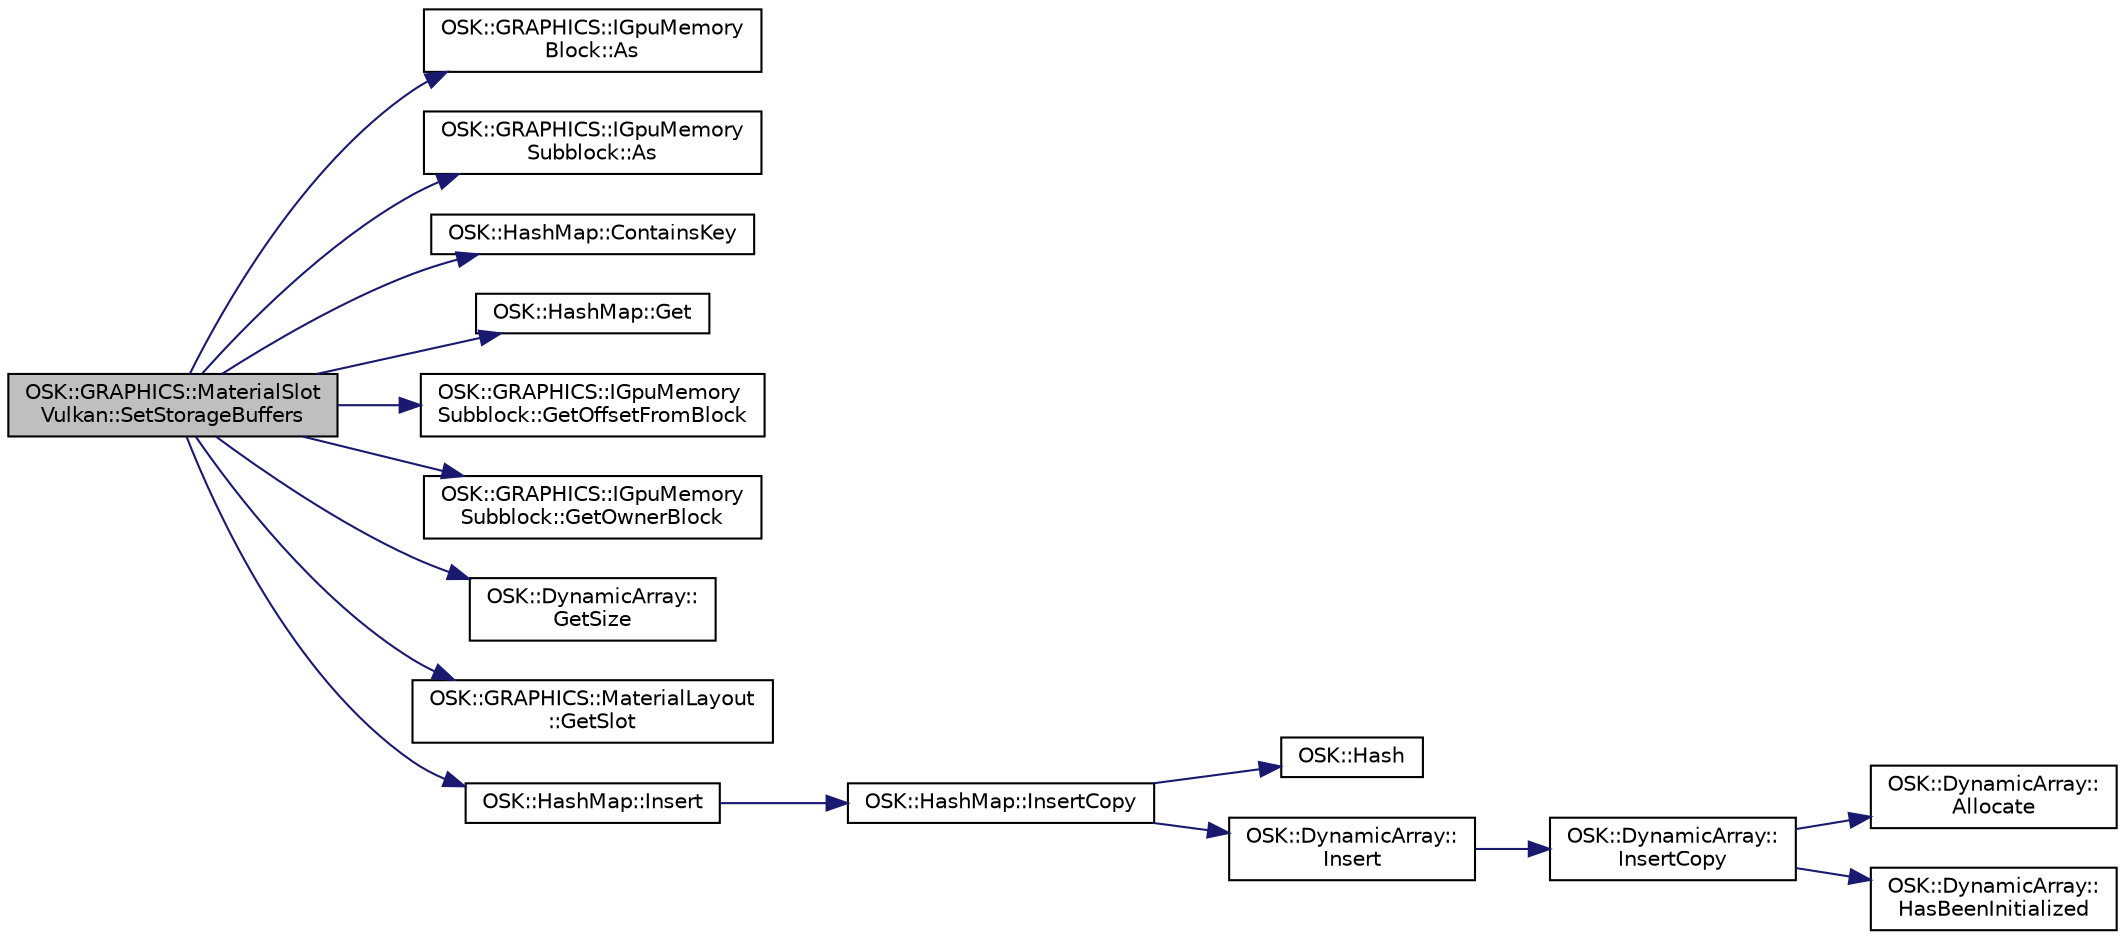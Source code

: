 digraph "OSK::GRAPHICS::MaterialSlotVulkan::SetStorageBuffers"
{
 // LATEX_PDF_SIZE
  edge [fontname="Helvetica",fontsize="10",labelfontname="Helvetica",labelfontsize="10"];
  node [fontname="Helvetica",fontsize="10",shape=record];
  rankdir="LR";
  Node1 [label="OSK::GRAPHICS::MaterialSlot\lVulkan::SetStorageBuffers",height=0.2,width=0.4,color="black", fillcolor="grey75", style="filled", fontcolor="black",tooltip="Establece el buffer que será usado como storage buffer asignado al binding con el nombre dado...."];
  Node1 -> Node2 [color="midnightblue",fontsize="10",style="solid",fontname="Helvetica"];
  Node2 [label="OSK::GRAPHICS::IGpuMemory\lBlock::As",height=0.2,width=0.4,color="black", fillcolor="white", style="filled",URL="$class_o_s_k_1_1_g_r_a_p_h_i_c_s_1_1_i_gpu_memory_block.html#a91118fa3b6e9b9bc8964bd4a71ab6233",tooltip=" "];
  Node1 -> Node3 [color="midnightblue",fontsize="10",style="solid",fontname="Helvetica"];
  Node3 [label="OSK::GRAPHICS::IGpuMemory\lSubblock::As",height=0.2,width=0.4,color="black", fillcolor="white", style="filled",URL="$class_o_s_k_1_1_g_r_a_p_h_i_c_s_1_1_i_gpu_memory_subblock.html#a184a8433d5967eea3dd00fd988d3dff2",tooltip=" "];
  Node1 -> Node4 [color="midnightblue",fontsize="10",style="solid",fontname="Helvetica"];
  Node4 [label="OSK::HashMap::ContainsKey",height=0.2,width=0.4,color="black", fillcolor="white", style="filled",URL="$class_o_s_k_1_1_hash_map.html#a63c8ed49b0b6dcccd30aee2c74c8e1df",tooltip="Comprueba si existe una apreja con el valor llave dado."];
  Node1 -> Node5 [color="midnightblue",fontsize="10",style="solid",fontname="Helvetica"];
  Node5 [label="OSK::HashMap::Get",height=0.2,width=0.4,color="black", fillcolor="white", style="filled",URL="$class_o_s_k_1_1_hash_map.html#a93a98e2495dab16229085c7109a27b30",tooltip="Devuelve el valor enlazado del valor llave dado."];
  Node1 -> Node6 [color="midnightblue",fontsize="10",style="solid",fontname="Helvetica"];
  Node6 [label="OSK::GRAPHICS::IGpuMemory\lSubblock::GetOffsetFromBlock",height=0.2,width=0.4,color="black", fillcolor="white", style="filled",URL="$class_o_s_k_1_1_g_r_a_p_h_i_c_s_1_1_i_gpu_memory_subblock.html#aaa35c7cacfe1d64bebe648bd0f34791c",tooltip=" "];
  Node1 -> Node7 [color="midnightblue",fontsize="10",style="solid",fontname="Helvetica"];
  Node7 [label="OSK::GRAPHICS::IGpuMemory\lSubblock::GetOwnerBlock",height=0.2,width=0.4,color="black", fillcolor="white", style="filled",URL="$class_o_s_k_1_1_g_r_a_p_h_i_c_s_1_1_i_gpu_memory_subblock.html#aa93fb9b1213377fa3e4187569872671e",tooltip=" "];
  Node1 -> Node8 [color="midnightblue",fontsize="10",style="solid",fontname="Helvetica"];
  Node8 [label="OSK::DynamicArray::\lGetSize",height=0.2,width=0.4,color="black", fillcolor="white", style="filled",URL="$class_o_s_k_1_1_dynamic_array.html#a94d0cbf0543d0c976de674d31b15df90",tooltip="Devuelve el número de elementos almacenados."];
  Node1 -> Node9 [color="midnightblue",fontsize="10",style="solid",fontname="Helvetica"];
  Node9 [label="OSK::GRAPHICS::MaterialLayout\l::GetSlot",height=0.2,width=0.4,color="black", fillcolor="white", style="filled",URL="$class_o_s_k_1_1_g_r_a_p_h_i_c_s_1_1_material_layout.html#a7a1845df7f0113a0285adfbea469df90",tooltip="Obtiene el slot con el nombre dado, si existe."];
  Node1 -> Node10 [color="midnightblue",fontsize="10",style="solid",fontname="Helvetica"];
  Node10 [label="OSK::HashMap::Insert",height=0.2,width=0.4,color="black", fillcolor="white", style="filled",URL="$class_o_s_k_1_1_hash_map.html#a9840da146cc95d82bc7c505334db32a4",tooltip="Inserta una nueva pareja."];
  Node10 -> Node11 [color="midnightblue",fontsize="10",style="solid",fontname="Helvetica"];
  Node11 [label="OSK::HashMap::InsertCopy",height=0.2,width=0.4,color="black", fillcolor="white", style="filled",URL="$class_o_s_k_1_1_hash_map.html#af771fb92432ce33ada3fa200b99bb180",tooltip="Inserta una nueva pareja."];
  Node11 -> Node12 [color="midnightblue",fontsize="10",style="solid",fontname="Helvetica"];
  Node12 [label="OSK::Hash",height=0.2,width=0.4,color="black", fillcolor="white", style="filled",URL="$namespace_o_s_k.html#a04b5e685357657e277fd7bc30efd93ba",tooltip=" "];
  Node11 -> Node13 [color="midnightblue",fontsize="10",style="solid",fontname="Helvetica"];
  Node13 [label="OSK::DynamicArray::\lInsert",height=0.2,width=0.4,color="black", fillcolor="white", style="filled",URL="$class_o_s_k_1_1_dynamic_array.html#a2c1e7bd2efbadf8b163f67c26921ba53",tooltip="Inserta un elemento al final del array."];
  Node13 -> Node14 [color="midnightblue",fontsize="10",style="solid",fontname="Helvetica"];
  Node14 [label="OSK::DynamicArray::\lInsertCopy",height=0.2,width=0.4,color="black", fillcolor="white", style="filled",URL="$class_o_s_k_1_1_dynamic_array.html#a037c4e2c0414718e5fc3cc608167a261",tooltip="Inserta una copia del elemento al final del array."];
  Node14 -> Node15 [color="midnightblue",fontsize="10",style="solid",fontname="Helvetica"];
  Node15 [label="OSK::DynamicArray::\lAllocate",height=0.2,width=0.4,color="black", fillcolor="white", style="filled",URL="$class_o_s_k_1_1_dynamic_array.html#acf322bf27bf4bfd581079500c67171a6",tooltip="Reserva espacio para 'size' elementos. Preserva los elementos anteriores."];
  Node14 -> Node16 [color="midnightblue",fontsize="10",style="solid",fontname="Helvetica"];
  Node16 [label="OSK::DynamicArray::\lHasBeenInitialized",height=0.2,width=0.4,color="black", fillcolor="white", style="filled",URL="$class_o_s_k_1_1_dynamic_array.html#a24b36038b685ea5f33b2b9b279035cef",tooltip="Devuelve true si el array se ha inicializado."];
}
